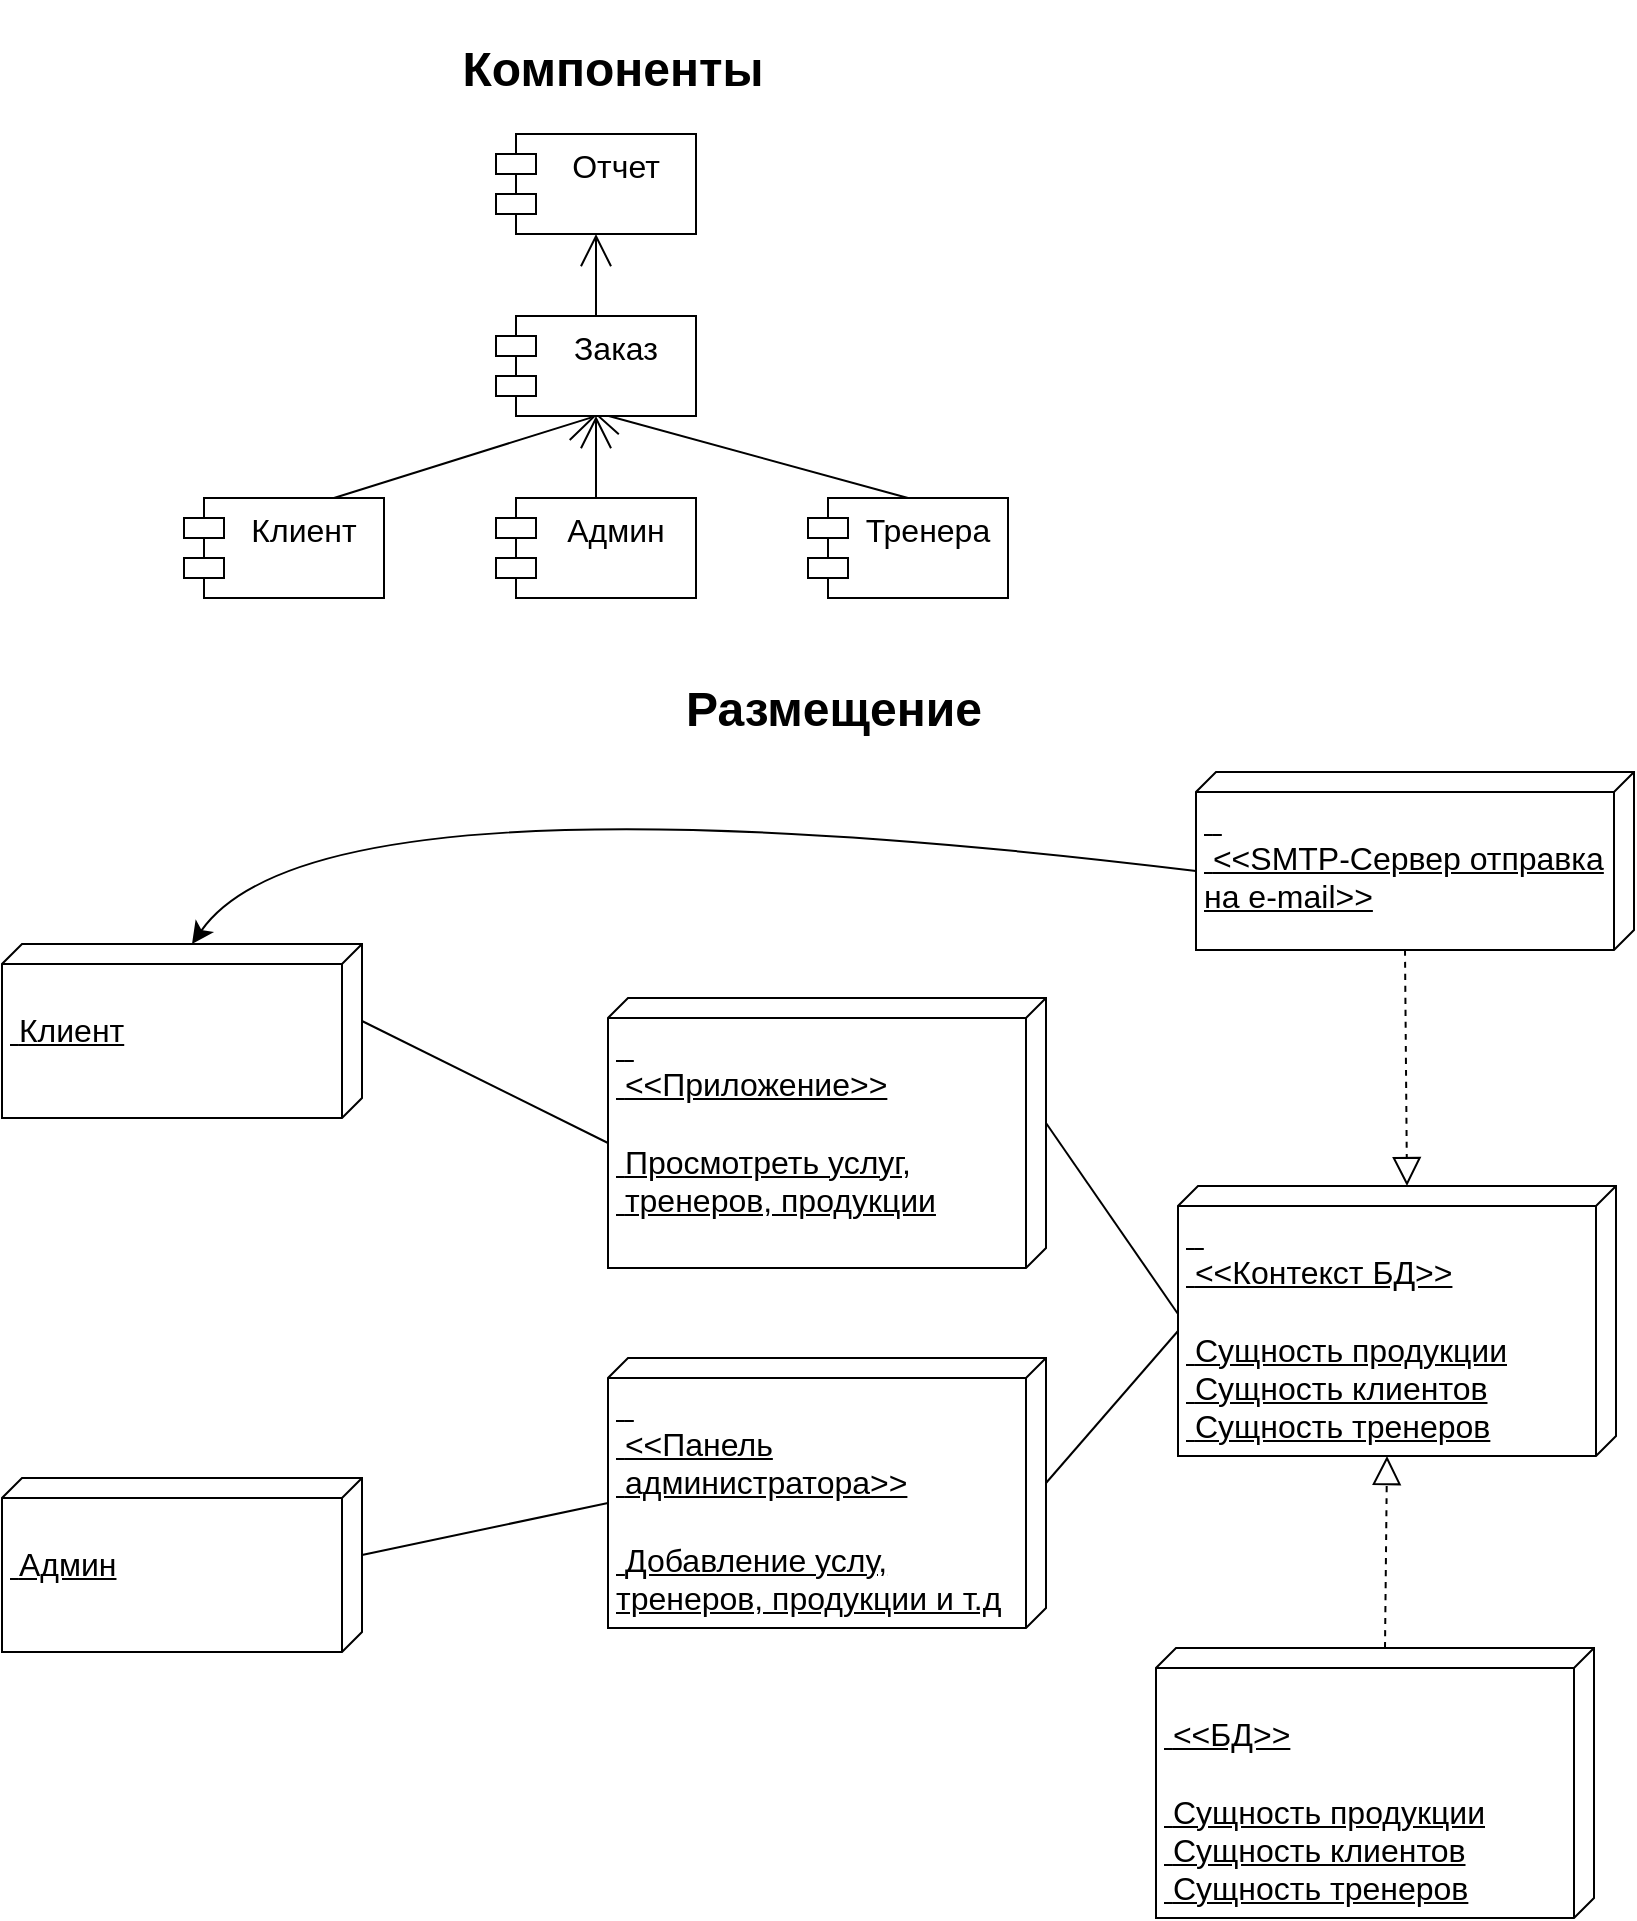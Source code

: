 <mxfile version="21.1.4" type="device">
  <diagram id="1QKQiCBjGO03nAIpmZZE" name="Страница 1">
    <mxGraphModel dx="1480" dy="1742" grid="0" gridSize="10" guides="1" tooltips="1" connect="1" arrows="1" fold="1" page="0" pageScale="1" pageWidth="827" pageHeight="1169" math="0" shadow="0">
      <root>
        <mxCell id="0" />
        <mxCell id="1" parent="0" />
        <mxCell id="nKsUuzoMhI4rj4yBb4N3-10" style="edgeStyle=none;curved=1;rounded=0;orthogonalLoop=1;jettySize=auto;html=1;exitX=0.5;exitY=0;exitDx=0;exitDy=0;entryX=0.5;entryY=1;entryDx=0;entryDy=0;fontSize=12;endArrow=open;startSize=14;endSize=14;sourcePerimeterSpacing=8;targetPerimeterSpacing=8;" parent="1" source="nKsUuzoMhI4rj4yBb4N3-1" target="nKsUuzoMhI4rj4yBb4N3-7" edge="1">
          <mxGeometry relative="1" as="geometry" />
        </mxCell>
        <mxCell id="nKsUuzoMhI4rj4yBb4N3-1" value="Админ" style="shape=module;align=left;spacingLeft=20;align=center;verticalAlign=top;fontSize=16;" parent="1" vertex="1">
          <mxGeometry x="-119" y="235" width="100" height="50" as="geometry" />
        </mxCell>
        <mxCell id="nKsUuzoMhI4rj4yBb4N3-9" style="edgeStyle=none;curved=1;rounded=0;orthogonalLoop=1;jettySize=auto;html=1;exitX=0.75;exitY=0;exitDx=0;exitDy=0;entryX=0.5;entryY=1;entryDx=0;entryDy=0;fontSize=12;endArrow=open;startSize=14;endSize=14;sourcePerimeterSpacing=8;targetPerimeterSpacing=8;" parent="1" source="nKsUuzoMhI4rj4yBb4N3-2" target="nKsUuzoMhI4rj4yBb4N3-7" edge="1">
          <mxGeometry relative="1" as="geometry" />
        </mxCell>
        <mxCell id="nKsUuzoMhI4rj4yBb4N3-2" value="Клиент" style="shape=module;align=left;spacingLeft=20;align=center;verticalAlign=top;fontSize=16;" parent="1" vertex="1">
          <mxGeometry x="-275" y="235" width="100" height="50" as="geometry" />
        </mxCell>
        <mxCell id="nKsUuzoMhI4rj4yBb4N3-11" style="edgeStyle=none;curved=1;rounded=0;orthogonalLoop=1;jettySize=auto;html=1;exitX=0.5;exitY=0;exitDx=0;exitDy=0;fontSize=12;endArrow=open;startSize=14;endSize=14;sourcePerimeterSpacing=8;targetPerimeterSpacing=8;" parent="1" source="nKsUuzoMhI4rj4yBb4N3-6" edge="1">
          <mxGeometry relative="1" as="geometry">
            <mxPoint x="-71.16" y="191.64" as="targetPoint" />
          </mxGeometry>
        </mxCell>
        <mxCell id="nKsUuzoMhI4rj4yBb4N3-6" value="Тренера" style="shape=module;align=left;spacingLeft=20;align=center;verticalAlign=top;fontSize=16;" parent="1" vertex="1">
          <mxGeometry x="37" y="235" width="100" height="50" as="geometry" />
        </mxCell>
        <mxCell id="nKsUuzoMhI4rj4yBb4N3-12" style="edgeStyle=none;curved=1;rounded=0;orthogonalLoop=1;jettySize=auto;html=1;exitX=0.5;exitY=0;exitDx=0;exitDy=0;entryX=0.5;entryY=1;entryDx=0;entryDy=0;fontSize=12;endArrow=open;startSize=14;endSize=14;sourcePerimeterSpacing=8;targetPerimeterSpacing=8;" parent="1" source="nKsUuzoMhI4rj4yBb4N3-7" target="nKsUuzoMhI4rj4yBb4N3-8" edge="1">
          <mxGeometry relative="1" as="geometry" />
        </mxCell>
        <mxCell id="nKsUuzoMhI4rj4yBb4N3-7" value="Заказ" style="shape=module;align=left;spacingLeft=20;align=center;verticalAlign=top;fontSize=16;" parent="1" vertex="1">
          <mxGeometry x="-119" y="144" width="100" height="50" as="geometry" />
        </mxCell>
        <mxCell id="nKsUuzoMhI4rj4yBb4N3-8" value="Отчет" style="shape=module;align=left;spacingLeft=20;align=center;verticalAlign=top;fontSize=16;" parent="1" vertex="1">
          <mxGeometry x="-119" y="53" width="100" height="50" as="geometry" />
        </mxCell>
        <mxCell id="Kf6rcSQmve4pr5pGkYjw-1" value="&lt;h2&gt;Компоненты&lt;/h2&gt;" style="text;html=1;strokeColor=none;fillColor=none;align=center;verticalAlign=middle;whiteSpace=wrap;rounded=0;fontSize=16;" vertex="1" parent="1">
          <mxGeometry x="-119" y="6" width="117" height="30" as="geometry" />
        </mxCell>
        <mxCell id="Kf6rcSQmve4pr5pGkYjw-2" value="&lt;h2&gt;Размещение&lt;/h2&gt;" style="text;html=1;strokeColor=none;fillColor=none;align=center;verticalAlign=middle;whiteSpace=wrap;rounded=0;fontSize=16;" vertex="1" parent="1">
          <mxGeometry x="-2" y="326" width="104" height="30" as="geometry" />
        </mxCell>
        <mxCell id="Kf6rcSQmve4pr5pGkYjw-3" value="&lt;br&gt;&lt;span style=&quot;white-space: pre;&quot;&gt;	&lt;/span&gt;Клиент" style="verticalAlign=top;align=left;spacingTop=8;spacingLeft=2;spacingRight=12;shape=cube;size=10;direction=south;fontStyle=4;html=1;whiteSpace=wrap;fontSize=16;" vertex="1" parent="1">
          <mxGeometry x="-366" y="458" width="180" height="87" as="geometry" />
        </mxCell>
        <mxCell id="Kf6rcSQmve4pr5pGkYjw-4" value="&lt;br&gt;&lt;span style=&quot;white-space: pre;&quot;&gt;	&lt;/span&gt;Админ" style="verticalAlign=top;align=left;spacingTop=8;spacingLeft=2;spacingRight=12;shape=cube;size=10;direction=south;fontStyle=4;html=1;whiteSpace=wrap;fontSize=16;" vertex="1" parent="1">
          <mxGeometry x="-366" y="725" width="180" height="87" as="geometry" />
        </mxCell>
        <mxCell id="Kf6rcSQmve4pr5pGkYjw-5" value="&lt;span style=&quot;white-space: pre;&quot;&gt;	&lt;/span&gt;&lt;span style=&quot;white-space: pre;&quot;&gt;	&lt;/span&gt;&lt;br&gt;&lt;span style=&quot;white-space: pre;&quot;&gt;	&lt;/span&gt;&amp;lt;&amp;lt;Приложение&amp;gt;&amp;gt;&lt;br&gt;&lt;br&gt;&lt;span style=&quot;white-space: pre;&quot;&gt;	&lt;/span&gt;Просмотреть услуг, &lt;span style=&quot;white-space: pre;&quot;&gt;	&lt;/span&gt;тренеров, продукции" style="verticalAlign=top;align=left;spacingTop=8;spacingLeft=2;spacingRight=12;shape=cube;size=10;direction=south;fontStyle=4;html=1;whiteSpace=wrap;fontSize=16;" vertex="1" parent="1">
          <mxGeometry x="-63" y="485" width="219" height="135" as="geometry" />
        </mxCell>
        <mxCell id="Kf6rcSQmve4pr5pGkYjw-9" value="&lt;span style=&quot;white-space: pre;&quot;&gt;	&lt;/span&gt;&lt;span style=&quot;white-space: pre;&quot;&gt;	&lt;/span&gt;&lt;br&gt;&lt;span style=&quot;white-space: pre;&quot;&gt;	&lt;/span&gt;&amp;lt;&amp;lt;Панель&lt;br&gt;&lt;span style=&quot;white-space: pre;&quot;&gt;	&lt;/span&gt;администратора&amp;gt;&amp;gt;&lt;br&gt;&lt;br&gt;&lt;span style=&quot;white-space: pre;&quot;&gt;	&lt;/span&gt;Добавление услу, тренеров, продукции и т.д" style="verticalAlign=top;align=left;spacingTop=8;spacingLeft=2;spacingRight=12;shape=cube;size=10;direction=south;fontStyle=4;html=1;whiteSpace=wrap;fontSize=16;" vertex="1" parent="1">
          <mxGeometry x="-63" y="665" width="219" height="135" as="geometry" />
        </mxCell>
        <mxCell id="Kf6rcSQmve4pr5pGkYjw-11" value="&lt;span style=&quot;white-space: pre;&quot;&gt;	&lt;/span&gt;&lt;span style=&quot;white-space: pre;&quot;&gt;	&lt;/span&gt;&lt;br&gt;&lt;span style=&quot;white-space: pre;&quot;&gt;	&lt;/span&gt;&amp;lt;&amp;lt;Контекст БД&amp;gt;&amp;gt;&lt;br&gt;&lt;br&gt;&lt;span style=&quot;white-space: pre;&quot;&gt;	&lt;/span&gt;Сущность продукции&lt;br&gt;&lt;span style=&quot;white-space: pre;&quot;&gt;	&lt;/span&gt;Сущность клиентов&lt;br&gt;&lt;span style=&quot;white-space: pre;&quot;&gt;	&lt;/span&gt;Сущность тренеров" style="verticalAlign=top;align=left;spacingTop=8;spacingLeft=2;spacingRight=12;shape=cube;size=10;direction=south;fontStyle=4;html=1;whiteSpace=wrap;fontSize=16;" vertex="1" parent="1">
          <mxGeometry x="222" y="579" width="219" height="135" as="geometry" />
        </mxCell>
        <mxCell id="Kf6rcSQmve4pr5pGkYjw-24" style="edgeStyle=none;curved=1;rounded=0;orthogonalLoop=1;jettySize=auto;html=1;exitX=0;exitY=0;exitDx=49.5;exitDy=219;exitPerimeter=0;entryX=0;entryY=0;entryDx=0;entryDy=85;entryPerimeter=0;fontSize=12;startSize=8;endSize=8;" edge="1" parent="1" source="Kf6rcSQmve4pr5pGkYjw-12" target="Kf6rcSQmve4pr5pGkYjw-3">
          <mxGeometry relative="1" as="geometry">
            <Array as="points">
              <mxPoint x="-208" y="368" />
            </Array>
          </mxGeometry>
        </mxCell>
        <mxCell id="Kf6rcSQmve4pr5pGkYjw-12" value="&lt;span style=&quot;white-space: pre;&quot;&gt;	&lt;/span&gt;&lt;span style=&quot;white-space: pre;&quot;&gt;	&lt;/span&gt;&lt;br&gt;&lt;span style=&quot;white-space: pre;&quot;&gt;	&lt;/span&gt;&amp;lt;&amp;lt;SMTP-Сервер отправка на e-mail&amp;gt;&amp;gt;&lt;br&gt;" style="verticalAlign=top;align=left;spacingTop=8;spacingLeft=2;spacingRight=12;shape=cube;size=10;direction=south;fontStyle=4;html=1;whiteSpace=wrap;fontSize=16;" vertex="1" parent="1">
          <mxGeometry x="231" y="372" width="219" height="89" as="geometry" />
        </mxCell>
        <mxCell id="Kf6rcSQmve4pr5pGkYjw-13" value="" style="endArrow=block;dashed=1;endFill=0;endSize=12;html=1;rounded=0;fontSize=12;curved=1;exitX=0;exitY=0;exitDx=89;exitDy=114.5;exitPerimeter=0;entryX=0;entryY=0;entryDx=0;entryDy=104.5;entryPerimeter=0;" edge="1" parent="1" source="Kf6rcSQmve4pr5pGkYjw-12" target="Kf6rcSQmve4pr5pGkYjw-11">
          <mxGeometry width="160" relative="1" as="geometry">
            <mxPoint x="132" y="613" as="sourcePoint" />
            <mxPoint x="292" y="613" as="targetPoint" />
          </mxGeometry>
        </mxCell>
        <mxCell id="Kf6rcSQmve4pr5pGkYjw-14" value="&lt;span style=&quot;&quot;&gt;	&lt;/span&gt;&lt;span style=&quot;&quot;&gt;	&lt;/span&gt;&lt;br&gt;&lt;span style=&quot;&quot;&gt;	&lt;span style=&quot;&quot;&gt;	&lt;/span&gt;&lt;/span&gt;&lt;span style=&quot;white-space: pre;&quot;&gt;	&lt;/span&gt;&amp;lt;&amp;lt;БД&amp;gt;&amp;gt;&lt;br&gt;&lt;br&gt;&lt;span style=&quot;&quot;&gt;	&lt;/span&gt;	&lt;span style=&quot;white-space: pre;&quot;&gt;	&lt;/span&gt;Сущность продукции&lt;br style=&quot;border-color: var(--border-color);&quot;&gt;&lt;span style=&quot;border-color: var(--border-color);&quot;&gt;	&lt;/span&gt;&lt;span style=&quot;white-space: pre;&quot;&gt;	&lt;/span&gt;Сущность клиентов&lt;br style=&quot;border-color: var(--border-color);&quot;&gt;&lt;span style=&quot;border-color: var(--border-color);&quot;&gt;	&lt;/span&gt;&lt;span style=&quot;white-space: pre;&quot;&gt;	&lt;/span&gt;Сущность тренеров" style="verticalAlign=top;align=left;spacingTop=8;spacingLeft=2;spacingRight=12;shape=cube;size=10;direction=south;fontStyle=4;html=1;whiteSpace=wrap;fontSize=16;" vertex="1" parent="1">
          <mxGeometry x="211" y="810" width="219" height="135" as="geometry" />
        </mxCell>
        <mxCell id="Kf6rcSQmve4pr5pGkYjw-15" value="" style="endArrow=block;dashed=1;endFill=0;endSize=12;html=1;rounded=0;fontSize=12;curved=1;exitX=0;exitY=0;exitDx=0;exitDy=104.5;exitPerimeter=0;entryX=0;entryY=0;entryDx=135;entryDy=114.5;entryPerimeter=0;" edge="1" parent="1" source="Kf6rcSQmve4pr5pGkYjw-14" target="Kf6rcSQmve4pr5pGkYjw-11">
          <mxGeometry width="160" relative="1" as="geometry">
            <mxPoint x="325" y="793" as="sourcePoint" />
            <mxPoint x="327" y="910" as="targetPoint" />
          </mxGeometry>
        </mxCell>
        <mxCell id="Kf6rcSQmve4pr5pGkYjw-19" value="" style="endArrow=none;html=1;rounded=0;fontSize=12;startSize=8;endSize=8;curved=1;exitX=0;exitY=0;exitDx=38.5;exitDy=0;exitPerimeter=0;entryX=0;entryY=0;entryDx=72.5;entryDy=219;entryPerimeter=0;" edge="1" parent="1" source="Kf6rcSQmve4pr5pGkYjw-4" target="Kf6rcSQmve4pr5pGkYjw-9">
          <mxGeometry width="50" height="50" relative="1" as="geometry">
            <mxPoint x="-101" y="614" as="sourcePoint" />
            <mxPoint x="-51" y="564" as="targetPoint" />
          </mxGeometry>
        </mxCell>
        <mxCell id="Kf6rcSQmve4pr5pGkYjw-20" value="" style="endArrow=none;html=1;rounded=0;fontSize=12;startSize=8;endSize=8;curved=1;exitX=0;exitY=0;exitDx=38.5;exitDy=0;exitPerimeter=0;entryX=0;entryY=0;entryDx=72.5;entryDy=219;entryPerimeter=0;" edge="1" parent="1" source="Kf6rcSQmve4pr5pGkYjw-3" target="Kf6rcSQmve4pr5pGkYjw-5">
          <mxGeometry width="50" height="50" relative="1" as="geometry">
            <mxPoint x="-179" y="604" as="sourcePoint" />
            <mxPoint x="-56" y="579" as="targetPoint" />
          </mxGeometry>
        </mxCell>
        <mxCell id="Kf6rcSQmve4pr5pGkYjw-21" value="" style="endArrow=none;html=1;rounded=0;fontSize=12;startSize=8;endSize=8;curved=1;exitX=0;exitY=0;exitDx=62.5;exitDy=0;exitPerimeter=0;entryX=0.474;entryY=1;entryDx=0;entryDy=0;entryPerimeter=0;" edge="1" parent="1" source="Kf6rcSQmve4pr5pGkYjw-5" target="Kf6rcSQmve4pr5pGkYjw-11">
          <mxGeometry width="50" height="50" relative="1" as="geometry">
            <mxPoint x="172" y="518" as="sourcePoint" />
            <mxPoint x="295" y="579" as="targetPoint" />
          </mxGeometry>
        </mxCell>
        <mxCell id="Kf6rcSQmve4pr5pGkYjw-22" value="" style="endArrow=none;html=1;rounded=0;fontSize=12;startSize=8;endSize=8;curved=1;exitX=0;exitY=0;exitDx=62.5;exitDy=0;exitPerimeter=0;entryX=0;entryY=0;entryDx=72.5;entryDy=219;entryPerimeter=0;" edge="1" parent="1" source="Kf6rcSQmve4pr5pGkYjw-9" target="Kf6rcSQmve4pr5pGkYjw-11">
          <mxGeometry width="50" height="50" relative="1" as="geometry">
            <mxPoint x="177" y="701" as="sourcePoint" />
            <mxPoint x="243" y="796" as="targetPoint" />
          </mxGeometry>
        </mxCell>
      </root>
    </mxGraphModel>
  </diagram>
</mxfile>
